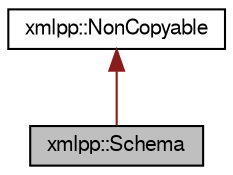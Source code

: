 digraph G
{
  bgcolor="transparent";
  edge [fontname="FreeSans",fontsize=10,labelfontname="FreeSans",labelfontsize=10];
  node [fontname="FreeSans",fontsize=10,shape=record];
  Node1 [label="xmlpp::Schema",height=0.2,width=0.4,color="black", fillcolor="grey75", style="filled" fontcolor="black"];
  Node2 -> Node1 [dir=back,color="firebrick4",fontsize=10,style="solid",fontname="FreeSans"];
  Node2 [label="xmlpp::NonCopyable",height=0.2,width=0.4,color="black",URL="$classxmlpp_1_1NonCopyable.html",tooltip="Herited by classes which cannot be copied."];
}
